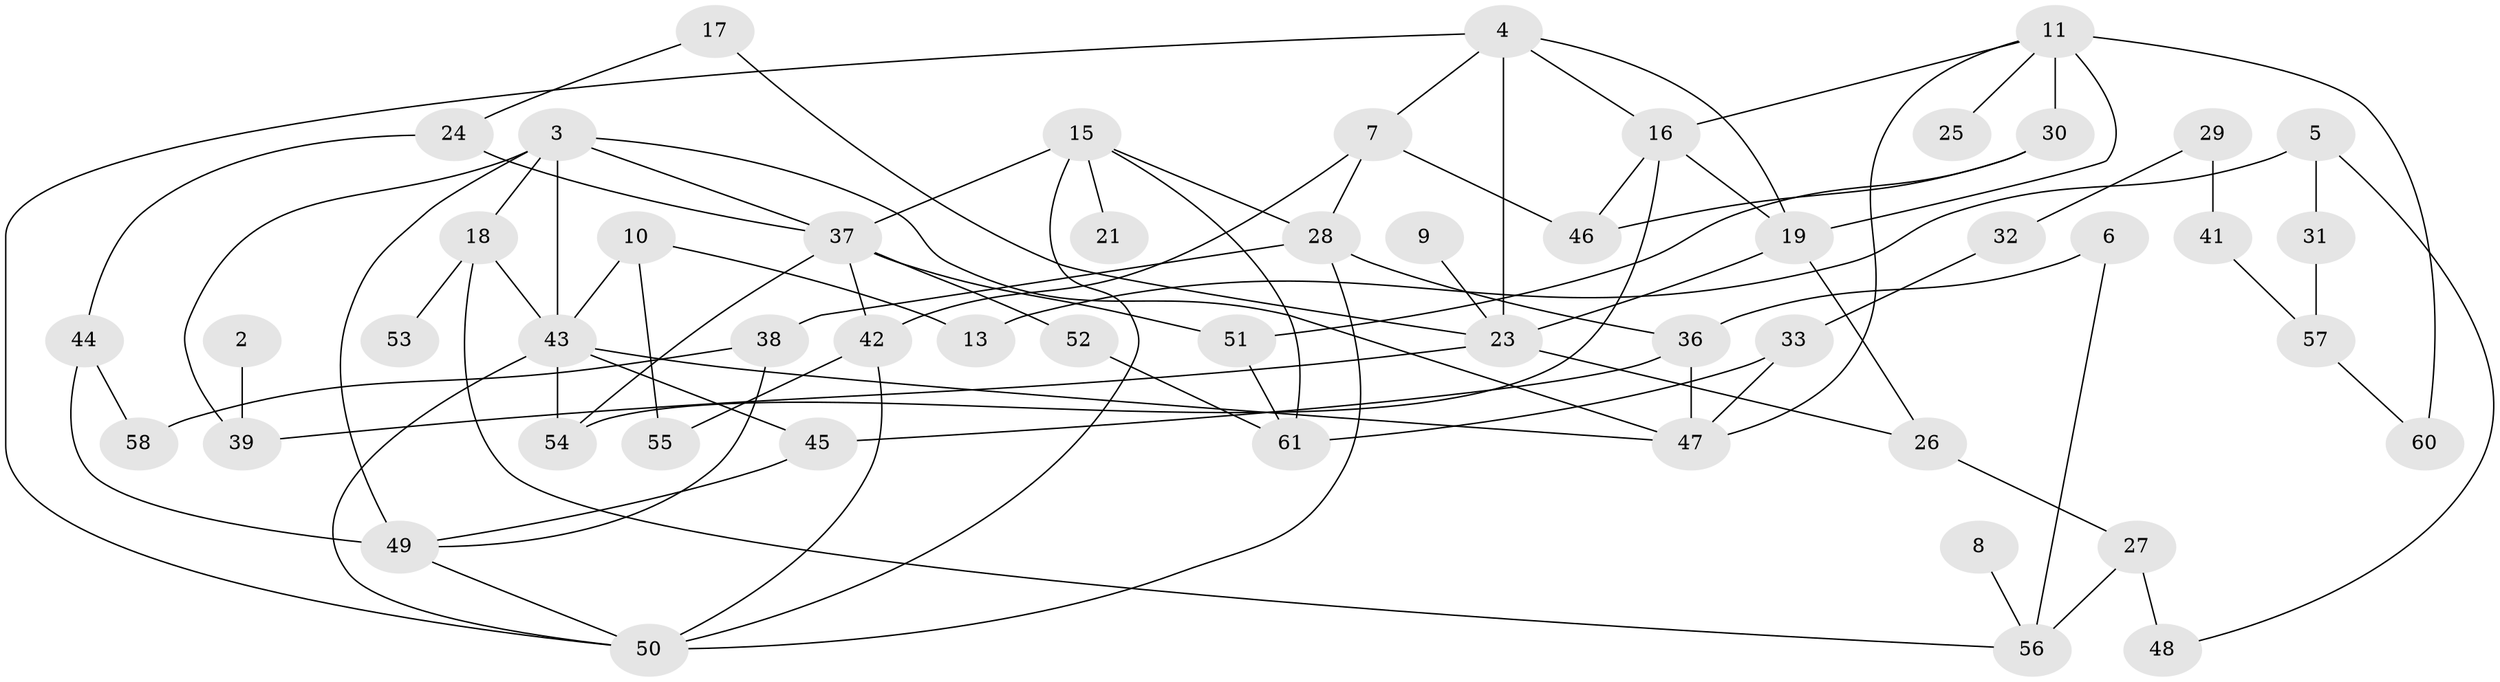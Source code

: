 // original degree distribution, {2: 0.23300970873786409, 4: 0.18446601941747573, 0: 0.07766990291262135, 3: 0.1941747572815534, 1: 0.22330097087378642, 6: 0.038834951456310676, 7: 0.019417475728155338, 5: 0.02912621359223301}
// Generated by graph-tools (version 1.1) at 2025/35/03/04/25 23:35:43]
// undirected, 52 vertices, 86 edges
graph export_dot {
  node [color=gray90,style=filled];
  2;
  3;
  4;
  5;
  6;
  7;
  8;
  9;
  10;
  11;
  13;
  15;
  16;
  17;
  18;
  19;
  21;
  23;
  24;
  25;
  26;
  27;
  28;
  29;
  30;
  31;
  32;
  33;
  36;
  37;
  38;
  39;
  41;
  42;
  43;
  44;
  45;
  46;
  47;
  48;
  49;
  50;
  51;
  52;
  53;
  54;
  55;
  56;
  57;
  58;
  60;
  61;
  2 -- 39 [weight=1.0];
  3 -- 18 [weight=1.0];
  3 -- 37 [weight=1.0];
  3 -- 39 [weight=1.0];
  3 -- 43 [weight=1.0];
  3 -- 47 [weight=1.0];
  3 -- 49 [weight=1.0];
  4 -- 7 [weight=1.0];
  4 -- 16 [weight=1.0];
  4 -- 19 [weight=1.0];
  4 -- 23 [weight=1.0];
  4 -- 50 [weight=1.0];
  5 -- 13 [weight=1.0];
  5 -- 31 [weight=1.0];
  5 -- 48 [weight=1.0];
  6 -- 36 [weight=1.0];
  6 -- 56 [weight=1.0];
  7 -- 28 [weight=1.0];
  7 -- 42 [weight=1.0];
  7 -- 46 [weight=1.0];
  8 -- 56 [weight=1.0];
  9 -- 23 [weight=1.0];
  10 -- 13 [weight=1.0];
  10 -- 43 [weight=1.0];
  10 -- 55 [weight=1.0];
  11 -- 16 [weight=1.0];
  11 -- 19 [weight=1.0];
  11 -- 25 [weight=1.0];
  11 -- 30 [weight=1.0];
  11 -- 47 [weight=1.0];
  11 -- 60 [weight=2.0];
  15 -- 21 [weight=1.0];
  15 -- 28 [weight=1.0];
  15 -- 37 [weight=2.0];
  15 -- 50 [weight=1.0];
  15 -- 61 [weight=1.0];
  16 -- 19 [weight=1.0];
  16 -- 46 [weight=1.0];
  16 -- 54 [weight=1.0];
  17 -- 23 [weight=1.0];
  17 -- 24 [weight=1.0];
  18 -- 43 [weight=1.0];
  18 -- 53 [weight=1.0];
  18 -- 56 [weight=1.0];
  19 -- 23 [weight=1.0];
  19 -- 26 [weight=1.0];
  23 -- 26 [weight=1.0];
  23 -- 39 [weight=1.0];
  24 -- 37 [weight=1.0];
  24 -- 44 [weight=1.0];
  26 -- 27 [weight=1.0];
  27 -- 48 [weight=1.0];
  27 -- 56 [weight=1.0];
  28 -- 36 [weight=1.0];
  28 -- 38 [weight=1.0];
  28 -- 50 [weight=1.0];
  29 -- 32 [weight=1.0];
  29 -- 41 [weight=1.0];
  30 -- 46 [weight=1.0];
  30 -- 51 [weight=1.0];
  31 -- 57 [weight=1.0];
  32 -- 33 [weight=1.0];
  33 -- 47 [weight=1.0];
  33 -- 61 [weight=1.0];
  36 -- 45 [weight=1.0];
  36 -- 47 [weight=1.0];
  37 -- 42 [weight=1.0];
  37 -- 51 [weight=1.0];
  37 -- 52 [weight=1.0];
  37 -- 54 [weight=1.0];
  38 -- 49 [weight=1.0];
  38 -- 58 [weight=1.0];
  41 -- 57 [weight=1.0];
  42 -- 50 [weight=1.0];
  42 -- 55 [weight=1.0];
  43 -- 45 [weight=1.0];
  43 -- 47 [weight=1.0];
  43 -- 50 [weight=1.0];
  43 -- 54 [weight=1.0];
  44 -- 49 [weight=1.0];
  44 -- 58 [weight=1.0];
  45 -- 49 [weight=1.0];
  49 -- 50 [weight=1.0];
  51 -- 61 [weight=1.0];
  52 -- 61 [weight=1.0];
  57 -- 60 [weight=1.0];
}
